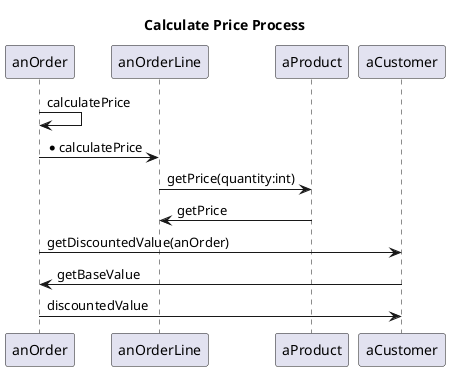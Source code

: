 @startuml

title Calculate Price Process

participant anOrder
participant anOrderLine
participant aProduct
participant aCustomer

anOrder -> anOrder: calculatePrice
anOrder -> anOrderLine: * calculatePrice
anOrderLine -> aProduct: getPrice(quantity:int)
aProduct -> anOrderLine: getPrice
anOrder -> aCustomer: getDiscountedValue(anOrder)
aCustomer -> anOrder: getBaseValue
anOrder -> aCustomer: discountedValue


@enduml